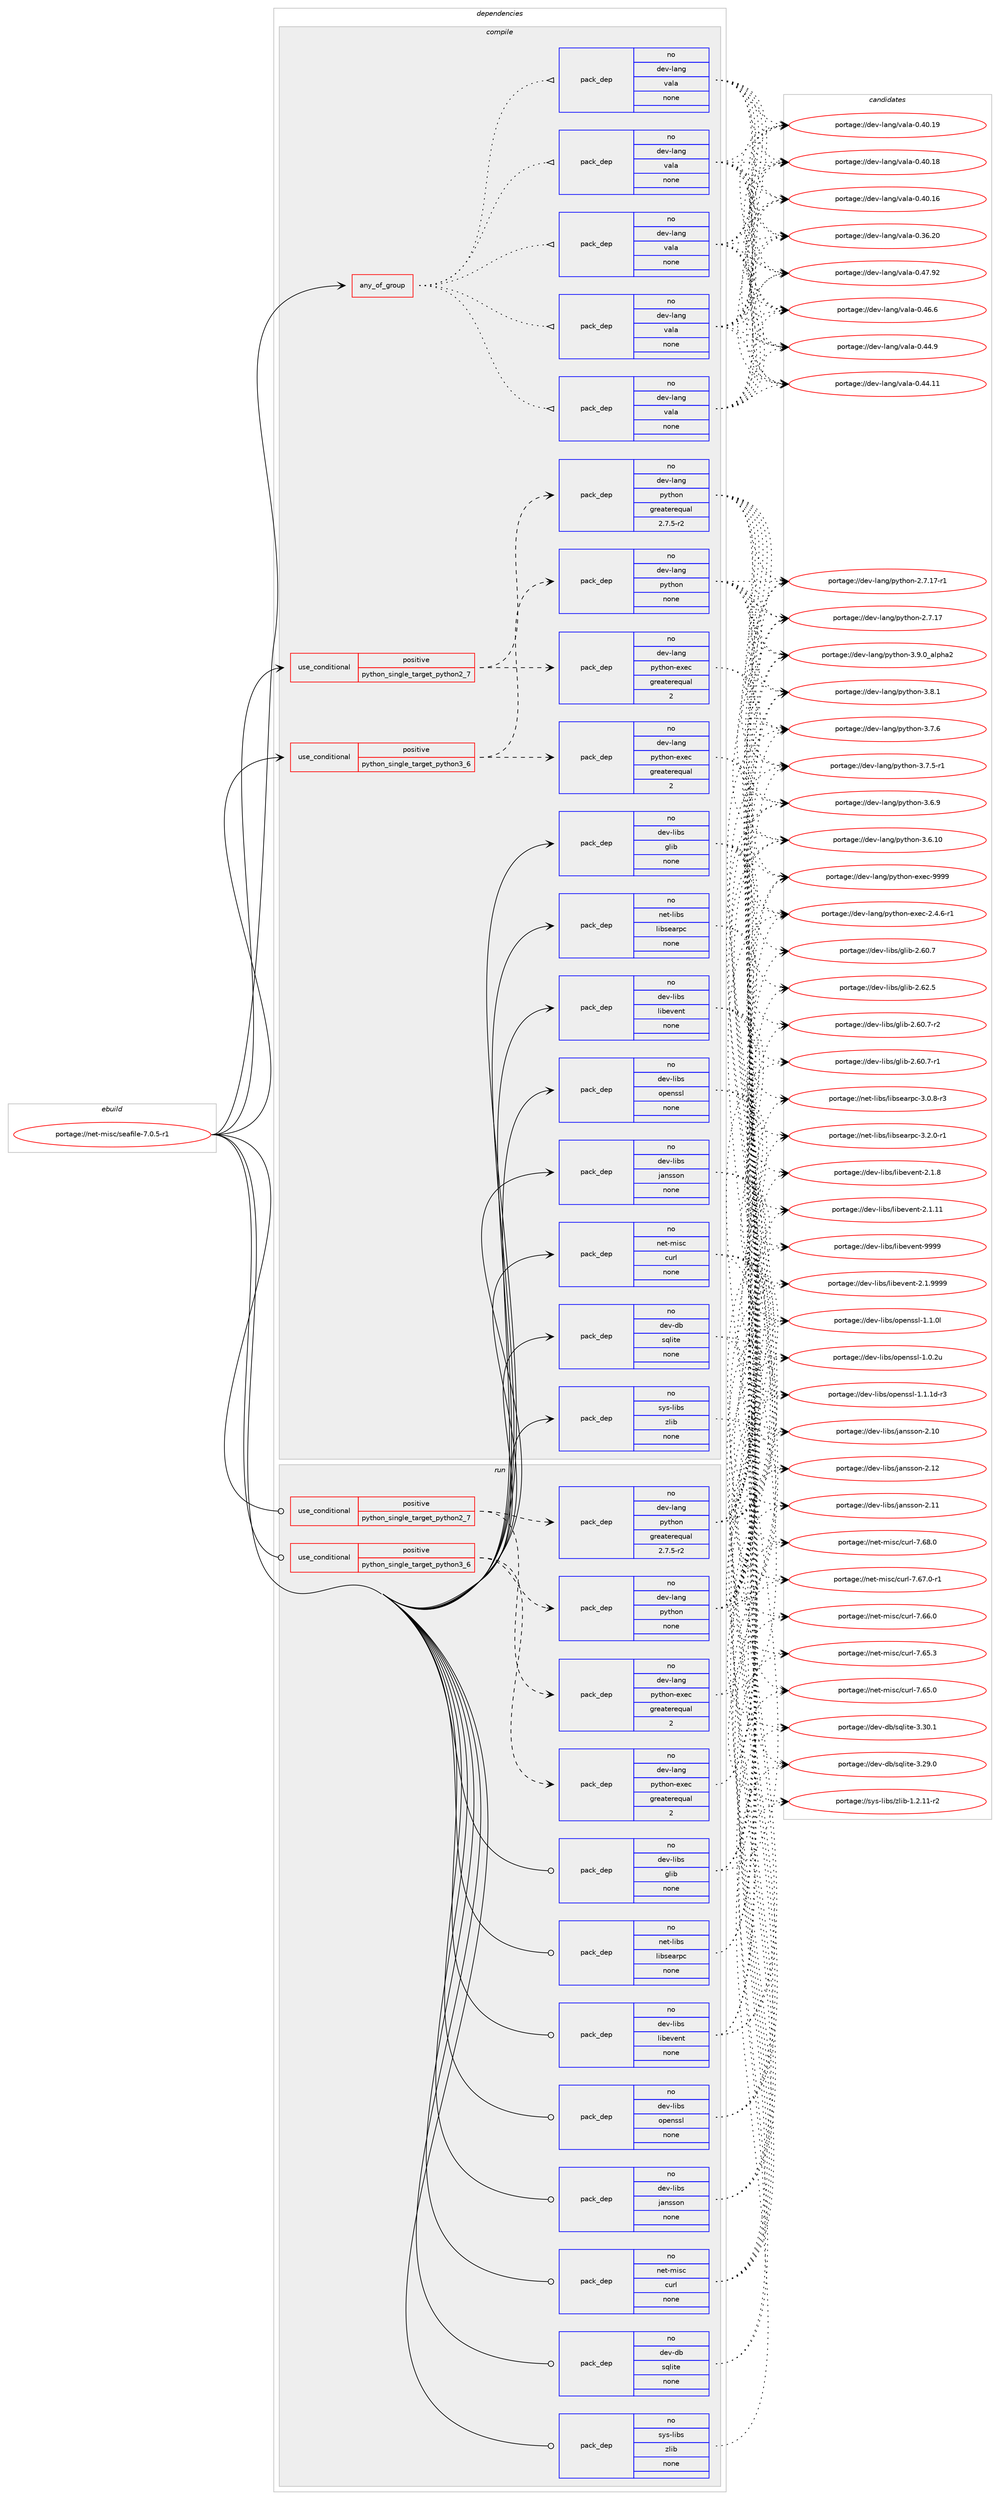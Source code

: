digraph prolog {

# *************
# Graph options
# *************

newrank=true;
concentrate=true;
compound=true;
graph [rankdir=LR,fontname=Helvetica,fontsize=10,ranksep=1.5];#, ranksep=2.5, nodesep=0.2];
edge  [arrowhead=vee];
node  [fontname=Helvetica,fontsize=10];

# **********
# The ebuild
# **********

subgraph cluster_leftcol {
color=gray;
rank=same;
label=<<i>ebuild</i>>;
id [label="portage://net-misc/seafile-7.0.5-r1", color=red, width=4, href="../net-misc/seafile-7.0.5-r1.svg"];
}

# ****************
# The dependencies
# ****************

subgraph cluster_midcol {
color=gray;
label=<<i>dependencies</i>>;
subgraph cluster_compile {
fillcolor="#eeeeee";
style=filled;
label=<<i>compile</i>>;
subgraph any1436 {
dependency77645 [label=<<TABLE BORDER="0" CELLBORDER="1" CELLSPACING="0" CELLPADDING="4"><TR><TD CELLPADDING="10">any_of_group</TD></TR></TABLE>>, shape=none, color=red];subgraph pack60091 {
dependency77646 [label=<<TABLE BORDER="0" CELLBORDER="1" CELLSPACING="0" CELLPADDING="4" WIDTH="220"><TR><TD ROWSPAN="6" CELLPADDING="30">pack_dep</TD></TR><TR><TD WIDTH="110">no</TD></TR><TR><TD>dev-lang</TD></TR><TR><TD>vala</TD></TR><TR><TD>none</TD></TR><TR><TD></TD></TR></TABLE>>, shape=none, color=blue];
}
dependency77645:e -> dependency77646:w [weight=20,style="dotted",arrowhead="oinv"];
subgraph pack60092 {
dependency77647 [label=<<TABLE BORDER="0" CELLBORDER="1" CELLSPACING="0" CELLPADDING="4" WIDTH="220"><TR><TD ROWSPAN="6" CELLPADDING="30">pack_dep</TD></TR><TR><TD WIDTH="110">no</TD></TR><TR><TD>dev-lang</TD></TR><TR><TD>vala</TD></TR><TR><TD>none</TD></TR><TR><TD></TD></TR></TABLE>>, shape=none, color=blue];
}
dependency77645:e -> dependency77647:w [weight=20,style="dotted",arrowhead="oinv"];
subgraph pack60093 {
dependency77648 [label=<<TABLE BORDER="0" CELLBORDER="1" CELLSPACING="0" CELLPADDING="4" WIDTH="220"><TR><TD ROWSPAN="6" CELLPADDING="30">pack_dep</TD></TR><TR><TD WIDTH="110">no</TD></TR><TR><TD>dev-lang</TD></TR><TR><TD>vala</TD></TR><TR><TD>none</TD></TR><TR><TD></TD></TR></TABLE>>, shape=none, color=blue];
}
dependency77645:e -> dependency77648:w [weight=20,style="dotted",arrowhead="oinv"];
subgraph pack60094 {
dependency77649 [label=<<TABLE BORDER="0" CELLBORDER="1" CELLSPACING="0" CELLPADDING="4" WIDTH="220"><TR><TD ROWSPAN="6" CELLPADDING="30">pack_dep</TD></TR><TR><TD WIDTH="110">no</TD></TR><TR><TD>dev-lang</TD></TR><TR><TD>vala</TD></TR><TR><TD>none</TD></TR><TR><TD></TD></TR></TABLE>>, shape=none, color=blue];
}
dependency77645:e -> dependency77649:w [weight=20,style="dotted",arrowhead="oinv"];
subgraph pack60095 {
dependency77650 [label=<<TABLE BORDER="0" CELLBORDER="1" CELLSPACING="0" CELLPADDING="4" WIDTH="220"><TR><TD ROWSPAN="6" CELLPADDING="30">pack_dep</TD></TR><TR><TD WIDTH="110">no</TD></TR><TR><TD>dev-lang</TD></TR><TR><TD>vala</TD></TR><TR><TD>none</TD></TR><TR><TD></TD></TR></TABLE>>, shape=none, color=blue];
}
dependency77645:e -> dependency77650:w [weight=20,style="dotted",arrowhead="oinv"];
}
id:e -> dependency77645:w [weight=20,style="solid",arrowhead="vee"];
subgraph cond16057 {
dependency77651 [label=<<TABLE BORDER="0" CELLBORDER="1" CELLSPACING="0" CELLPADDING="4"><TR><TD ROWSPAN="3" CELLPADDING="10">use_conditional</TD></TR><TR><TD>positive</TD></TR><TR><TD>python_single_target_python2_7</TD></TR></TABLE>>, shape=none, color=red];
subgraph pack60096 {
dependency77652 [label=<<TABLE BORDER="0" CELLBORDER="1" CELLSPACING="0" CELLPADDING="4" WIDTH="220"><TR><TD ROWSPAN="6" CELLPADDING="30">pack_dep</TD></TR><TR><TD WIDTH="110">no</TD></TR><TR><TD>dev-lang</TD></TR><TR><TD>python</TD></TR><TR><TD>greaterequal</TD></TR><TR><TD>2.7.5-r2</TD></TR></TABLE>>, shape=none, color=blue];
}
dependency77651:e -> dependency77652:w [weight=20,style="dashed",arrowhead="vee"];
subgraph pack60097 {
dependency77653 [label=<<TABLE BORDER="0" CELLBORDER="1" CELLSPACING="0" CELLPADDING="4" WIDTH="220"><TR><TD ROWSPAN="6" CELLPADDING="30">pack_dep</TD></TR><TR><TD WIDTH="110">no</TD></TR><TR><TD>dev-lang</TD></TR><TR><TD>python-exec</TD></TR><TR><TD>greaterequal</TD></TR><TR><TD>2</TD></TR></TABLE>>, shape=none, color=blue];
}
dependency77651:e -> dependency77653:w [weight=20,style="dashed",arrowhead="vee"];
}
id:e -> dependency77651:w [weight=20,style="solid",arrowhead="vee"];
subgraph cond16058 {
dependency77654 [label=<<TABLE BORDER="0" CELLBORDER="1" CELLSPACING="0" CELLPADDING="4"><TR><TD ROWSPAN="3" CELLPADDING="10">use_conditional</TD></TR><TR><TD>positive</TD></TR><TR><TD>python_single_target_python3_6</TD></TR></TABLE>>, shape=none, color=red];
subgraph pack60098 {
dependency77655 [label=<<TABLE BORDER="0" CELLBORDER="1" CELLSPACING="0" CELLPADDING="4" WIDTH="220"><TR><TD ROWSPAN="6" CELLPADDING="30">pack_dep</TD></TR><TR><TD WIDTH="110">no</TD></TR><TR><TD>dev-lang</TD></TR><TR><TD>python</TD></TR><TR><TD>none</TD></TR><TR><TD></TD></TR></TABLE>>, shape=none, color=blue];
}
dependency77654:e -> dependency77655:w [weight=20,style="dashed",arrowhead="vee"];
subgraph pack60099 {
dependency77656 [label=<<TABLE BORDER="0" CELLBORDER="1" CELLSPACING="0" CELLPADDING="4" WIDTH="220"><TR><TD ROWSPAN="6" CELLPADDING="30">pack_dep</TD></TR><TR><TD WIDTH="110">no</TD></TR><TR><TD>dev-lang</TD></TR><TR><TD>python-exec</TD></TR><TR><TD>greaterequal</TD></TR><TR><TD>2</TD></TR></TABLE>>, shape=none, color=blue];
}
dependency77654:e -> dependency77656:w [weight=20,style="dashed",arrowhead="vee"];
}
id:e -> dependency77654:w [weight=20,style="solid",arrowhead="vee"];
subgraph pack60100 {
dependency77657 [label=<<TABLE BORDER="0" CELLBORDER="1" CELLSPACING="0" CELLPADDING="4" WIDTH="220"><TR><TD ROWSPAN="6" CELLPADDING="30">pack_dep</TD></TR><TR><TD WIDTH="110">no</TD></TR><TR><TD>dev-db</TD></TR><TR><TD>sqlite</TD></TR><TR><TD>none</TD></TR><TR><TD></TD></TR></TABLE>>, shape=none, color=blue];
}
id:e -> dependency77657:w [weight=20,style="solid",arrowhead="vee"];
subgraph pack60101 {
dependency77658 [label=<<TABLE BORDER="0" CELLBORDER="1" CELLSPACING="0" CELLPADDING="4" WIDTH="220"><TR><TD ROWSPAN="6" CELLPADDING="30">pack_dep</TD></TR><TR><TD WIDTH="110">no</TD></TR><TR><TD>dev-libs</TD></TR><TR><TD>glib</TD></TR><TR><TD>none</TD></TR><TR><TD></TD></TR></TABLE>>, shape=none, color=blue];
}
id:e -> dependency77658:w [weight=20,style="solid",arrowhead="vee"];
subgraph pack60102 {
dependency77659 [label=<<TABLE BORDER="0" CELLBORDER="1" CELLSPACING="0" CELLPADDING="4" WIDTH="220"><TR><TD ROWSPAN="6" CELLPADDING="30">pack_dep</TD></TR><TR><TD WIDTH="110">no</TD></TR><TR><TD>dev-libs</TD></TR><TR><TD>jansson</TD></TR><TR><TD>none</TD></TR><TR><TD></TD></TR></TABLE>>, shape=none, color=blue];
}
id:e -> dependency77659:w [weight=20,style="solid",arrowhead="vee"];
subgraph pack60103 {
dependency77660 [label=<<TABLE BORDER="0" CELLBORDER="1" CELLSPACING="0" CELLPADDING="4" WIDTH="220"><TR><TD ROWSPAN="6" CELLPADDING="30">pack_dep</TD></TR><TR><TD WIDTH="110">no</TD></TR><TR><TD>dev-libs</TD></TR><TR><TD>libevent</TD></TR><TR><TD>none</TD></TR><TR><TD></TD></TR></TABLE>>, shape=none, color=blue];
}
id:e -> dependency77660:w [weight=20,style="solid",arrowhead="vee"];
subgraph pack60104 {
dependency77661 [label=<<TABLE BORDER="0" CELLBORDER="1" CELLSPACING="0" CELLPADDING="4" WIDTH="220"><TR><TD ROWSPAN="6" CELLPADDING="30">pack_dep</TD></TR><TR><TD WIDTH="110">no</TD></TR><TR><TD>dev-libs</TD></TR><TR><TD>openssl</TD></TR><TR><TD>none</TD></TR><TR><TD></TD></TR></TABLE>>, shape=none, color=blue];
}
id:e -> dependency77661:w [weight=20,style="solid",arrowhead="vee"];
subgraph pack60105 {
dependency77662 [label=<<TABLE BORDER="0" CELLBORDER="1" CELLSPACING="0" CELLPADDING="4" WIDTH="220"><TR><TD ROWSPAN="6" CELLPADDING="30">pack_dep</TD></TR><TR><TD WIDTH="110">no</TD></TR><TR><TD>net-libs</TD></TR><TR><TD>libsearpc</TD></TR><TR><TD>none</TD></TR><TR><TD></TD></TR></TABLE>>, shape=none, color=blue];
}
id:e -> dependency77662:w [weight=20,style="solid",arrowhead="vee"];
subgraph pack60106 {
dependency77663 [label=<<TABLE BORDER="0" CELLBORDER="1" CELLSPACING="0" CELLPADDING="4" WIDTH="220"><TR><TD ROWSPAN="6" CELLPADDING="30">pack_dep</TD></TR><TR><TD WIDTH="110">no</TD></TR><TR><TD>net-misc</TD></TR><TR><TD>curl</TD></TR><TR><TD>none</TD></TR><TR><TD></TD></TR></TABLE>>, shape=none, color=blue];
}
id:e -> dependency77663:w [weight=20,style="solid",arrowhead="vee"];
subgraph pack60107 {
dependency77664 [label=<<TABLE BORDER="0" CELLBORDER="1" CELLSPACING="0" CELLPADDING="4" WIDTH="220"><TR><TD ROWSPAN="6" CELLPADDING="30">pack_dep</TD></TR><TR><TD WIDTH="110">no</TD></TR><TR><TD>sys-libs</TD></TR><TR><TD>zlib</TD></TR><TR><TD>none</TD></TR><TR><TD></TD></TR></TABLE>>, shape=none, color=blue];
}
id:e -> dependency77664:w [weight=20,style="solid",arrowhead="vee"];
}
subgraph cluster_compileandrun {
fillcolor="#eeeeee";
style=filled;
label=<<i>compile and run</i>>;
}
subgraph cluster_run {
fillcolor="#eeeeee";
style=filled;
label=<<i>run</i>>;
subgraph cond16059 {
dependency77665 [label=<<TABLE BORDER="0" CELLBORDER="1" CELLSPACING="0" CELLPADDING="4"><TR><TD ROWSPAN="3" CELLPADDING="10">use_conditional</TD></TR><TR><TD>positive</TD></TR><TR><TD>python_single_target_python2_7</TD></TR></TABLE>>, shape=none, color=red];
subgraph pack60108 {
dependency77666 [label=<<TABLE BORDER="0" CELLBORDER="1" CELLSPACING="0" CELLPADDING="4" WIDTH="220"><TR><TD ROWSPAN="6" CELLPADDING="30">pack_dep</TD></TR><TR><TD WIDTH="110">no</TD></TR><TR><TD>dev-lang</TD></TR><TR><TD>python</TD></TR><TR><TD>greaterequal</TD></TR><TR><TD>2.7.5-r2</TD></TR></TABLE>>, shape=none, color=blue];
}
dependency77665:e -> dependency77666:w [weight=20,style="dashed",arrowhead="vee"];
subgraph pack60109 {
dependency77667 [label=<<TABLE BORDER="0" CELLBORDER="1" CELLSPACING="0" CELLPADDING="4" WIDTH="220"><TR><TD ROWSPAN="6" CELLPADDING="30">pack_dep</TD></TR><TR><TD WIDTH="110">no</TD></TR><TR><TD>dev-lang</TD></TR><TR><TD>python-exec</TD></TR><TR><TD>greaterequal</TD></TR><TR><TD>2</TD></TR></TABLE>>, shape=none, color=blue];
}
dependency77665:e -> dependency77667:w [weight=20,style="dashed",arrowhead="vee"];
}
id:e -> dependency77665:w [weight=20,style="solid",arrowhead="odot"];
subgraph cond16060 {
dependency77668 [label=<<TABLE BORDER="0" CELLBORDER="1" CELLSPACING="0" CELLPADDING="4"><TR><TD ROWSPAN="3" CELLPADDING="10">use_conditional</TD></TR><TR><TD>positive</TD></TR><TR><TD>python_single_target_python3_6</TD></TR></TABLE>>, shape=none, color=red];
subgraph pack60110 {
dependency77669 [label=<<TABLE BORDER="0" CELLBORDER="1" CELLSPACING="0" CELLPADDING="4" WIDTH="220"><TR><TD ROWSPAN="6" CELLPADDING="30">pack_dep</TD></TR><TR><TD WIDTH="110">no</TD></TR><TR><TD>dev-lang</TD></TR><TR><TD>python</TD></TR><TR><TD>none</TD></TR><TR><TD></TD></TR></TABLE>>, shape=none, color=blue];
}
dependency77668:e -> dependency77669:w [weight=20,style="dashed",arrowhead="vee"];
subgraph pack60111 {
dependency77670 [label=<<TABLE BORDER="0" CELLBORDER="1" CELLSPACING="0" CELLPADDING="4" WIDTH="220"><TR><TD ROWSPAN="6" CELLPADDING="30">pack_dep</TD></TR><TR><TD WIDTH="110">no</TD></TR><TR><TD>dev-lang</TD></TR><TR><TD>python-exec</TD></TR><TR><TD>greaterequal</TD></TR><TR><TD>2</TD></TR></TABLE>>, shape=none, color=blue];
}
dependency77668:e -> dependency77670:w [weight=20,style="dashed",arrowhead="vee"];
}
id:e -> dependency77668:w [weight=20,style="solid",arrowhead="odot"];
subgraph pack60112 {
dependency77671 [label=<<TABLE BORDER="0" CELLBORDER="1" CELLSPACING="0" CELLPADDING="4" WIDTH="220"><TR><TD ROWSPAN="6" CELLPADDING="30">pack_dep</TD></TR><TR><TD WIDTH="110">no</TD></TR><TR><TD>dev-db</TD></TR><TR><TD>sqlite</TD></TR><TR><TD>none</TD></TR><TR><TD></TD></TR></TABLE>>, shape=none, color=blue];
}
id:e -> dependency77671:w [weight=20,style="solid",arrowhead="odot"];
subgraph pack60113 {
dependency77672 [label=<<TABLE BORDER="0" CELLBORDER="1" CELLSPACING="0" CELLPADDING="4" WIDTH="220"><TR><TD ROWSPAN="6" CELLPADDING="30">pack_dep</TD></TR><TR><TD WIDTH="110">no</TD></TR><TR><TD>dev-libs</TD></TR><TR><TD>glib</TD></TR><TR><TD>none</TD></TR><TR><TD></TD></TR></TABLE>>, shape=none, color=blue];
}
id:e -> dependency77672:w [weight=20,style="solid",arrowhead="odot"];
subgraph pack60114 {
dependency77673 [label=<<TABLE BORDER="0" CELLBORDER="1" CELLSPACING="0" CELLPADDING="4" WIDTH="220"><TR><TD ROWSPAN="6" CELLPADDING="30">pack_dep</TD></TR><TR><TD WIDTH="110">no</TD></TR><TR><TD>dev-libs</TD></TR><TR><TD>jansson</TD></TR><TR><TD>none</TD></TR><TR><TD></TD></TR></TABLE>>, shape=none, color=blue];
}
id:e -> dependency77673:w [weight=20,style="solid",arrowhead="odot"];
subgraph pack60115 {
dependency77674 [label=<<TABLE BORDER="0" CELLBORDER="1" CELLSPACING="0" CELLPADDING="4" WIDTH="220"><TR><TD ROWSPAN="6" CELLPADDING="30">pack_dep</TD></TR><TR><TD WIDTH="110">no</TD></TR><TR><TD>dev-libs</TD></TR><TR><TD>libevent</TD></TR><TR><TD>none</TD></TR><TR><TD></TD></TR></TABLE>>, shape=none, color=blue];
}
id:e -> dependency77674:w [weight=20,style="solid",arrowhead="odot"];
subgraph pack60116 {
dependency77675 [label=<<TABLE BORDER="0" CELLBORDER="1" CELLSPACING="0" CELLPADDING="4" WIDTH="220"><TR><TD ROWSPAN="6" CELLPADDING="30">pack_dep</TD></TR><TR><TD WIDTH="110">no</TD></TR><TR><TD>dev-libs</TD></TR><TR><TD>openssl</TD></TR><TR><TD>none</TD></TR><TR><TD></TD></TR></TABLE>>, shape=none, color=blue];
}
id:e -> dependency77675:w [weight=20,style="solid",arrowhead="odot"];
subgraph pack60117 {
dependency77676 [label=<<TABLE BORDER="0" CELLBORDER="1" CELLSPACING="0" CELLPADDING="4" WIDTH="220"><TR><TD ROWSPAN="6" CELLPADDING="30">pack_dep</TD></TR><TR><TD WIDTH="110">no</TD></TR><TR><TD>net-libs</TD></TR><TR><TD>libsearpc</TD></TR><TR><TD>none</TD></TR><TR><TD></TD></TR></TABLE>>, shape=none, color=blue];
}
id:e -> dependency77676:w [weight=20,style="solid",arrowhead="odot"];
subgraph pack60118 {
dependency77677 [label=<<TABLE BORDER="0" CELLBORDER="1" CELLSPACING="0" CELLPADDING="4" WIDTH="220"><TR><TD ROWSPAN="6" CELLPADDING="30">pack_dep</TD></TR><TR><TD WIDTH="110">no</TD></TR><TR><TD>net-misc</TD></TR><TR><TD>curl</TD></TR><TR><TD>none</TD></TR><TR><TD></TD></TR></TABLE>>, shape=none, color=blue];
}
id:e -> dependency77677:w [weight=20,style="solid",arrowhead="odot"];
subgraph pack60119 {
dependency77678 [label=<<TABLE BORDER="0" CELLBORDER="1" CELLSPACING="0" CELLPADDING="4" WIDTH="220"><TR><TD ROWSPAN="6" CELLPADDING="30">pack_dep</TD></TR><TR><TD WIDTH="110">no</TD></TR><TR><TD>sys-libs</TD></TR><TR><TD>zlib</TD></TR><TR><TD>none</TD></TR><TR><TD></TD></TR></TABLE>>, shape=none, color=blue];
}
id:e -> dependency77678:w [weight=20,style="solid",arrowhead="odot"];
}
}

# **************
# The candidates
# **************

subgraph cluster_choices {
rank=same;
color=gray;
label=<<i>candidates</i>>;

subgraph choice60091 {
color=black;
nodesep=1;
choice10010111845108971101034711897108974548465255465750 [label="portage://dev-lang/vala-0.47.92", color=red, width=4,href="../dev-lang/vala-0.47.92.svg"];
choice100101118451089711010347118971089745484652544654 [label="portage://dev-lang/vala-0.46.6", color=red, width=4,href="../dev-lang/vala-0.46.6.svg"];
choice100101118451089711010347118971089745484652524657 [label="portage://dev-lang/vala-0.44.9", color=red, width=4,href="../dev-lang/vala-0.44.9.svg"];
choice10010111845108971101034711897108974548465252464949 [label="portage://dev-lang/vala-0.44.11", color=red, width=4,href="../dev-lang/vala-0.44.11.svg"];
choice10010111845108971101034711897108974548465248464957 [label="portage://dev-lang/vala-0.40.19", color=red, width=4,href="../dev-lang/vala-0.40.19.svg"];
choice10010111845108971101034711897108974548465248464956 [label="portage://dev-lang/vala-0.40.18", color=red, width=4,href="../dev-lang/vala-0.40.18.svg"];
choice10010111845108971101034711897108974548465248464954 [label="portage://dev-lang/vala-0.40.16", color=red, width=4,href="../dev-lang/vala-0.40.16.svg"];
choice10010111845108971101034711897108974548465154465048 [label="portage://dev-lang/vala-0.36.20", color=red, width=4,href="../dev-lang/vala-0.36.20.svg"];
dependency77646:e -> choice10010111845108971101034711897108974548465255465750:w [style=dotted,weight="100"];
dependency77646:e -> choice100101118451089711010347118971089745484652544654:w [style=dotted,weight="100"];
dependency77646:e -> choice100101118451089711010347118971089745484652524657:w [style=dotted,weight="100"];
dependency77646:e -> choice10010111845108971101034711897108974548465252464949:w [style=dotted,weight="100"];
dependency77646:e -> choice10010111845108971101034711897108974548465248464957:w [style=dotted,weight="100"];
dependency77646:e -> choice10010111845108971101034711897108974548465248464956:w [style=dotted,weight="100"];
dependency77646:e -> choice10010111845108971101034711897108974548465248464954:w [style=dotted,weight="100"];
dependency77646:e -> choice10010111845108971101034711897108974548465154465048:w [style=dotted,weight="100"];
}
subgraph choice60092 {
color=black;
nodesep=1;
choice10010111845108971101034711897108974548465255465750 [label="portage://dev-lang/vala-0.47.92", color=red, width=4,href="../dev-lang/vala-0.47.92.svg"];
choice100101118451089711010347118971089745484652544654 [label="portage://dev-lang/vala-0.46.6", color=red, width=4,href="../dev-lang/vala-0.46.6.svg"];
choice100101118451089711010347118971089745484652524657 [label="portage://dev-lang/vala-0.44.9", color=red, width=4,href="../dev-lang/vala-0.44.9.svg"];
choice10010111845108971101034711897108974548465252464949 [label="portage://dev-lang/vala-0.44.11", color=red, width=4,href="../dev-lang/vala-0.44.11.svg"];
choice10010111845108971101034711897108974548465248464957 [label="portage://dev-lang/vala-0.40.19", color=red, width=4,href="../dev-lang/vala-0.40.19.svg"];
choice10010111845108971101034711897108974548465248464956 [label="portage://dev-lang/vala-0.40.18", color=red, width=4,href="../dev-lang/vala-0.40.18.svg"];
choice10010111845108971101034711897108974548465248464954 [label="portage://dev-lang/vala-0.40.16", color=red, width=4,href="../dev-lang/vala-0.40.16.svg"];
choice10010111845108971101034711897108974548465154465048 [label="portage://dev-lang/vala-0.36.20", color=red, width=4,href="../dev-lang/vala-0.36.20.svg"];
dependency77647:e -> choice10010111845108971101034711897108974548465255465750:w [style=dotted,weight="100"];
dependency77647:e -> choice100101118451089711010347118971089745484652544654:w [style=dotted,weight="100"];
dependency77647:e -> choice100101118451089711010347118971089745484652524657:w [style=dotted,weight="100"];
dependency77647:e -> choice10010111845108971101034711897108974548465252464949:w [style=dotted,weight="100"];
dependency77647:e -> choice10010111845108971101034711897108974548465248464957:w [style=dotted,weight="100"];
dependency77647:e -> choice10010111845108971101034711897108974548465248464956:w [style=dotted,weight="100"];
dependency77647:e -> choice10010111845108971101034711897108974548465248464954:w [style=dotted,weight="100"];
dependency77647:e -> choice10010111845108971101034711897108974548465154465048:w [style=dotted,weight="100"];
}
subgraph choice60093 {
color=black;
nodesep=1;
choice10010111845108971101034711897108974548465255465750 [label="portage://dev-lang/vala-0.47.92", color=red, width=4,href="../dev-lang/vala-0.47.92.svg"];
choice100101118451089711010347118971089745484652544654 [label="portage://dev-lang/vala-0.46.6", color=red, width=4,href="../dev-lang/vala-0.46.6.svg"];
choice100101118451089711010347118971089745484652524657 [label="portage://dev-lang/vala-0.44.9", color=red, width=4,href="../dev-lang/vala-0.44.9.svg"];
choice10010111845108971101034711897108974548465252464949 [label="portage://dev-lang/vala-0.44.11", color=red, width=4,href="../dev-lang/vala-0.44.11.svg"];
choice10010111845108971101034711897108974548465248464957 [label="portage://dev-lang/vala-0.40.19", color=red, width=4,href="../dev-lang/vala-0.40.19.svg"];
choice10010111845108971101034711897108974548465248464956 [label="portage://dev-lang/vala-0.40.18", color=red, width=4,href="../dev-lang/vala-0.40.18.svg"];
choice10010111845108971101034711897108974548465248464954 [label="portage://dev-lang/vala-0.40.16", color=red, width=4,href="../dev-lang/vala-0.40.16.svg"];
choice10010111845108971101034711897108974548465154465048 [label="portage://dev-lang/vala-0.36.20", color=red, width=4,href="../dev-lang/vala-0.36.20.svg"];
dependency77648:e -> choice10010111845108971101034711897108974548465255465750:w [style=dotted,weight="100"];
dependency77648:e -> choice100101118451089711010347118971089745484652544654:w [style=dotted,weight="100"];
dependency77648:e -> choice100101118451089711010347118971089745484652524657:w [style=dotted,weight="100"];
dependency77648:e -> choice10010111845108971101034711897108974548465252464949:w [style=dotted,weight="100"];
dependency77648:e -> choice10010111845108971101034711897108974548465248464957:w [style=dotted,weight="100"];
dependency77648:e -> choice10010111845108971101034711897108974548465248464956:w [style=dotted,weight="100"];
dependency77648:e -> choice10010111845108971101034711897108974548465248464954:w [style=dotted,weight="100"];
dependency77648:e -> choice10010111845108971101034711897108974548465154465048:w [style=dotted,weight="100"];
}
subgraph choice60094 {
color=black;
nodesep=1;
choice10010111845108971101034711897108974548465255465750 [label="portage://dev-lang/vala-0.47.92", color=red, width=4,href="../dev-lang/vala-0.47.92.svg"];
choice100101118451089711010347118971089745484652544654 [label="portage://dev-lang/vala-0.46.6", color=red, width=4,href="../dev-lang/vala-0.46.6.svg"];
choice100101118451089711010347118971089745484652524657 [label="portage://dev-lang/vala-0.44.9", color=red, width=4,href="../dev-lang/vala-0.44.9.svg"];
choice10010111845108971101034711897108974548465252464949 [label="portage://dev-lang/vala-0.44.11", color=red, width=4,href="../dev-lang/vala-0.44.11.svg"];
choice10010111845108971101034711897108974548465248464957 [label="portage://dev-lang/vala-0.40.19", color=red, width=4,href="../dev-lang/vala-0.40.19.svg"];
choice10010111845108971101034711897108974548465248464956 [label="portage://dev-lang/vala-0.40.18", color=red, width=4,href="../dev-lang/vala-0.40.18.svg"];
choice10010111845108971101034711897108974548465248464954 [label="portage://dev-lang/vala-0.40.16", color=red, width=4,href="../dev-lang/vala-0.40.16.svg"];
choice10010111845108971101034711897108974548465154465048 [label="portage://dev-lang/vala-0.36.20", color=red, width=4,href="../dev-lang/vala-0.36.20.svg"];
dependency77649:e -> choice10010111845108971101034711897108974548465255465750:w [style=dotted,weight="100"];
dependency77649:e -> choice100101118451089711010347118971089745484652544654:w [style=dotted,weight="100"];
dependency77649:e -> choice100101118451089711010347118971089745484652524657:w [style=dotted,weight="100"];
dependency77649:e -> choice10010111845108971101034711897108974548465252464949:w [style=dotted,weight="100"];
dependency77649:e -> choice10010111845108971101034711897108974548465248464957:w [style=dotted,weight="100"];
dependency77649:e -> choice10010111845108971101034711897108974548465248464956:w [style=dotted,weight="100"];
dependency77649:e -> choice10010111845108971101034711897108974548465248464954:w [style=dotted,weight="100"];
dependency77649:e -> choice10010111845108971101034711897108974548465154465048:w [style=dotted,weight="100"];
}
subgraph choice60095 {
color=black;
nodesep=1;
choice10010111845108971101034711897108974548465255465750 [label="portage://dev-lang/vala-0.47.92", color=red, width=4,href="../dev-lang/vala-0.47.92.svg"];
choice100101118451089711010347118971089745484652544654 [label="portage://dev-lang/vala-0.46.6", color=red, width=4,href="../dev-lang/vala-0.46.6.svg"];
choice100101118451089711010347118971089745484652524657 [label="portage://dev-lang/vala-0.44.9", color=red, width=4,href="../dev-lang/vala-0.44.9.svg"];
choice10010111845108971101034711897108974548465252464949 [label="portage://dev-lang/vala-0.44.11", color=red, width=4,href="../dev-lang/vala-0.44.11.svg"];
choice10010111845108971101034711897108974548465248464957 [label="portage://dev-lang/vala-0.40.19", color=red, width=4,href="../dev-lang/vala-0.40.19.svg"];
choice10010111845108971101034711897108974548465248464956 [label="portage://dev-lang/vala-0.40.18", color=red, width=4,href="../dev-lang/vala-0.40.18.svg"];
choice10010111845108971101034711897108974548465248464954 [label="portage://dev-lang/vala-0.40.16", color=red, width=4,href="../dev-lang/vala-0.40.16.svg"];
choice10010111845108971101034711897108974548465154465048 [label="portage://dev-lang/vala-0.36.20", color=red, width=4,href="../dev-lang/vala-0.36.20.svg"];
dependency77650:e -> choice10010111845108971101034711897108974548465255465750:w [style=dotted,weight="100"];
dependency77650:e -> choice100101118451089711010347118971089745484652544654:w [style=dotted,weight="100"];
dependency77650:e -> choice100101118451089711010347118971089745484652524657:w [style=dotted,weight="100"];
dependency77650:e -> choice10010111845108971101034711897108974548465252464949:w [style=dotted,weight="100"];
dependency77650:e -> choice10010111845108971101034711897108974548465248464957:w [style=dotted,weight="100"];
dependency77650:e -> choice10010111845108971101034711897108974548465248464956:w [style=dotted,weight="100"];
dependency77650:e -> choice10010111845108971101034711897108974548465248464954:w [style=dotted,weight="100"];
dependency77650:e -> choice10010111845108971101034711897108974548465154465048:w [style=dotted,weight="100"];
}
subgraph choice60096 {
color=black;
nodesep=1;
choice10010111845108971101034711212111610411111045514657464895971081121049750 [label="portage://dev-lang/python-3.9.0_alpha2", color=red, width=4,href="../dev-lang/python-3.9.0_alpha2.svg"];
choice100101118451089711010347112121116104111110455146564649 [label="portage://dev-lang/python-3.8.1", color=red, width=4,href="../dev-lang/python-3.8.1.svg"];
choice100101118451089711010347112121116104111110455146554654 [label="portage://dev-lang/python-3.7.6", color=red, width=4,href="../dev-lang/python-3.7.6.svg"];
choice1001011184510897110103471121211161041111104551465546534511449 [label="portage://dev-lang/python-3.7.5-r1", color=red, width=4,href="../dev-lang/python-3.7.5-r1.svg"];
choice100101118451089711010347112121116104111110455146544657 [label="portage://dev-lang/python-3.6.9", color=red, width=4,href="../dev-lang/python-3.6.9.svg"];
choice10010111845108971101034711212111610411111045514654464948 [label="portage://dev-lang/python-3.6.10", color=red, width=4,href="../dev-lang/python-3.6.10.svg"];
choice100101118451089711010347112121116104111110455046554649554511449 [label="portage://dev-lang/python-2.7.17-r1", color=red, width=4,href="../dev-lang/python-2.7.17-r1.svg"];
choice10010111845108971101034711212111610411111045504655464955 [label="portage://dev-lang/python-2.7.17", color=red, width=4,href="../dev-lang/python-2.7.17.svg"];
dependency77652:e -> choice10010111845108971101034711212111610411111045514657464895971081121049750:w [style=dotted,weight="100"];
dependency77652:e -> choice100101118451089711010347112121116104111110455146564649:w [style=dotted,weight="100"];
dependency77652:e -> choice100101118451089711010347112121116104111110455146554654:w [style=dotted,weight="100"];
dependency77652:e -> choice1001011184510897110103471121211161041111104551465546534511449:w [style=dotted,weight="100"];
dependency77652:e -> choice100101118451089711010347112121116104111110455146544657:w [style=dotted,weight="100"];
dependency77652:e -> choice10010111845108971101034711212111610411111045514654464948:w [style=dotted,weight="100"];
dependency77652:e -> choice100101118451089711010347112121116104111110455046554649554511449:w [style=dotted,weight="100"];
dependency77652:e -> choice10010111845108971101034711212111610411111045504655464955:w [style=dotted,weight="100"];
}
subgraph choice60097 {
color=black;
nodesep=1;
choice10010111845108971101034711212111610411111045101120101994557575757 [label="portage://dev-lang/python-exec-9999", color=red, width=4,href="../dev-lang/python-exec-9999.svg"];
choice10010111845108971101034711212111610411111045101120101994550465246544511449 [label="portage://dev-lang/python-exec-2.4.6-r1", color=red, width=4,href="../dev-lang/python-exec-2.4.6-r1.svg"];
dependency77653:e -> choice10010111845108971101034711212111610411111045101120101994557575757:w [style=dotted,weight="100"];
dependency77653:e -> choice10010111845108971101034711212111610411111045101120101994550465246544511449:w [style=dotted,weight="100"];
}
subgraph choice60098 {
color=black;
nodesep=1;
choice10010111845108971101034711212111610411111045514657464895971081121049750 [label="portage://dev-lang/python-3.9.0_alpha2", color=red, width=4,href="../dev-lang/python-3.9.0_alpha2.svg"];
choice100101118451089711010347112121116104111110455146564649 [label="portage://dev-lang/python-3.8.1", color=red, width=4,href="../dev-lang/python-3.8.1.svg"];
choice100101118451089711010347112121116104111110455146554654 [label="portage://dev-lang/python-3.7.6", color=red, width=4,href="../dev-lang/python-3.7.6.svg"];
choice1001011184510897110103471121211161041111104551465546534511449 [label="portage://dev-lang/python-3.7.5-r1", color=red, width=4,href="../dev-lang/python-3.7.5-r1.svg"];
choice100101118451089711010347112121116104111110455146544657 [label="portage://dev-lang/python-3.6.9", color=red, width=4,href="../dev-lang/python-3.6.9.svg"];
choice10010111845108971101034711212111610411111045514654464948 [label="portage://dev-lang/python-3.6.10", color=red, width=4,href="../dev-lang/python-3.6.10.svg"];
choice100101118451089711010347112121116104111110455046554649554511449 [label="portage://dev-lang/python-2.7.17-r1", color=red, width=4,href="../dev-lang/python-2.7.17-r1.svg"];
choice10010111845108971101034711212111610411111045504655464955 [label="portage://dev-lang/python-2.7.17", color=red, width=4,href="../dev-lang/python-2.7.17.svg"];
dependency77655:e -> choice10010111845108971101034711212111610411111045514657464895971081121049750:w [style=dotted,weight="100"];
dependency77655:e -> choice100101118451089711010347112121116104111110455146564649:w [style=dotted,weight="100"];
dependency77655:e -> choice100101118451089711010347112121116104111110455146554654:w [style=dotted,weight="100"];
dependency77655:e -> choice1001011184510897110103471121211161041111104551465546534511449:w [style=dotted,weight="100"];
dependency77655:e -> choice100101118451089711010347112121116104111110455146544657:w [style=dotted,weight="100"];
dependency77655:e -> choice10010111845108971101034711212111610411111045514654464948:w [style=dotted,weight="100"];
dependency77655:e -> choice100101118451089711010347112121116104111110455046554649554511449:w [style=dotted,weight="100"];
dependency77655:e -> choice10010111845108971101034711212111610411111045504655464955:w [style=dotted,weight="100"];
}
subgraph choice60099 {
color=black;
nodesep=1;
choice10010111845108971101034711212111610411111045101120101994557575757 [label="portage://dev-lang/python-exec-9999", color=red, width=4,href="../dev-lang/python-exec-9999.svg"];
choice10010111845108971101034711212111610411111045101120101994550465246544511449 [label="portage://dev-lang/python-exec-2.4.6-r1", color=red, width=4,href="../dev-lang/python-exec-2.4.6-r1.svg"];
dependency77656:e -> choice10010111845108971101034711212111610411111045101120101994557575757:w [style=dotted,weight="100"];
dependency77656:e -> choice10010111845108971101034711212111610411111045101120101994550465246544511449:w [style=dotted,weight="100"];
}
subgraph choice60100 {
color=black;
nodesep=1;
choice10010111845100984711511310810511610145514651484649 [label="portage://dev-db/sqlite-3.30.1", color=red, width=4,href="../dev-db/sqlite-3.30.1.svg"];
choice10010111845100984711511310810511610145514650574648 [label="portage://dev-db/sqlite-3.29.0", color=red, width=4,href="../dev-db/sqlite-3.29.0.svg"];
dependency77657:e -> choice10010111845100984711511310810511610145514651484649:w [style=dotted,weight="100"];
dependency77657:e -> choice10010111845100984711511310810511610145514650574648:w [style=dotted,weight="100"];
}
subgraph choice60101 {
color=black;
nodesep=1;
choice1001011184510810598115471031081059845504654504653 [label="portage://dev-libs/glib-2.62.5", color=red, width=4,href="../dev-libs/glib-2.62.5.svg"];
choice10010111845108105981154710310810598455046544846554511450 [label="portage://dev-libs/glib-2.60.7-r2", color=red, width=4,href="../dev-libs/glib-2.60.7-r2.svg"];
choice10010111845108105981154710310810598455046544846554511449 [label="portage://dev-libs/glib-2.60.7-r1", color=red, width=4,href="../dev-libs/glib-2.60.7-r1.svg"];
choice1001011184510810598115471031081059845504654484655 [label="portage://dev-libs/glib-2.60.7", color=red, width=4,href="../dev-libs/glib-2.60.7.svg"];
dependency77658:e -> choice1001011184510810598115471031081059845504654504653:w [style=dotted,weight="100"];
dependency77658:e -> choice10010111845108105981154710310810598455046544846554511450:w [style=dotted,weight="100"];
dependency77658:e -> choice10010111845108105981154710310810598455046544846554511449:w [style=dotted,weight="100"];
dependency77658:e -> choice1001011184510810598115471031081059845504654484655:w [style=dotted,weight="100"];
}
subgraph choice60102 {
color=black;
nodesep=1;
choice100101118451081059811547106971101151151111104550464950 [label="portage://dev-libs/jansson-2.12", color=red, width=4,href="../dev-libs/jansson-2.12.svg"];
choice100101118451081059811547106971101151151111104550464949 [label="portage://dev-libs/jansson-2.11", color=red, width=4,href="../dev-libs/jansson-2.11.svg"];
choice100101118451081059811547106971101151151111104550464948 [label="portage://dev-libs/jansson-2.10", color=red, width=4,href="../dev-libs/jansson-2.10.svg"];
dependency77659:e -> choice100101118451081059811547106971101151151111104550464950:w [style=dotted,weight="100"];
dependency77659:e -> choice100101118451081059811547106971101151151111104550464949:w [style=dotted,weight="100"];
dependency77659:e -> choice100101118451081059811547106971101151151111104550464948:w [style=dotted,weight="100"];
}
subgraph choice60103 {
color=black;
nodesep=1;
choice100101118451081059811547108105981011181011101164557575757 [label="portage://dev-libs/libevent-9999", color=red, width=4,href="../dev-libs/libevent-9999.svg"];
choice10010111845108105981154710810598101118101110116455046494657575757 [label="portage://dev-libs/libevent-2.1.9999", color=red, width=4,href="../dev-libs/libevent-2.1.9999.svg"];
choice10010111845108105981154710810598101118101110116455046494656 [label="portage://dev-libs/libevent-2.1.8", color=red, width=4,href="../dev-libs/libevent-2.1.8.svg"];
choice1001011184510810598115471081059810111810111011645504649464949 [label="portage://dev-libs/libevent-2.1.11", color=red, width=4,href="../dev-libs/libevent-2.1.11.svg"];
dependency77660:e -> choice100101118451081059811547108105981011181011101164557575757:w [style=dotted,weight="100"];
dependency77660:e -> choice10010111845108105981154710810598101118101110116455046494657575757:w [style=dotted,weight="100"];
dependency77660:e -> choice10010111845108105981154710810598101118101110116455046494656:w [style=dotted,weight="100"];
dependency77660:e -> choice1001011184510810598115471081059810111810111011645504649464949:w [style=dotted,weight="100"];
}
subgraph choice60104 {
color=black;
nodesep=1;
choice1001011184510810598115471111121011101151151084549464946491004511451 [label="portage://dev-libs/openssl-1.1.1d-r3", color=red, width=4,href="../dev-libs/openssl-1.1.1d-r3.svg"];
choice100101118451081059811547111112101110115115108454946494648108 [label="portage://dev-libs/openssl-1.1.0l", color=red, width=4,href="../dev-libs/openssl-1.1.0l.svg"];
choice100101118451081059811547111112101110115115108454946484650117 [label="portage://dev-libs/openssl-1.0.2u", color=red, width=4,href="../dev-libs/openssl-1.0.2u.svg"];
dependency77661:e -> choice1001011184510810598115471111121011101151151084549464946491004511451:w [style=dotted,weight="100"];
dependency77661:e -> choice100101118451081059811547111112101110115115108454946494648108:w [style=dotted,weight="100"];
dependency77661:e -> choice100101118451081059811547111112101110115115108454946484650117:w [style=dotted,weight="100"];
}
subgraph choice60105 {
color=black;
nodesep=1;
choice1101011164510810598115471081059811510197114112994551465046484511449 [label="portage://net-libs/libsearpc-3.2.0-r1", color=red, width=4,href="../net-libs/libsearpc-3.2.0-r1.svg"];
choice1101011164510810598115471081059811510197114112994551464846564511451 [label="portage://net-libs/libsearpc-3.0.8-r3", color=red, width=4,href="../net-libs/libsearpc-3.0.8-r3.svg"];
dependency77662:e -> choice1101011164510810598115471081059811510197114112994551465046484511449:w [style=dotted,weight="100"];
dependency77662:e -> choice1101011164510810598115471081059811510197114112994551464846564511451:w [style=dotted,weight="100"];
}
subgraph choice60106 {
color=black;
nodesep=1;
choice1101011164510910511599479911711410845554654564648 [label="portage://net-misc/curl-7.68.0", color=red, width=4,href="../net-misc/curl-7.68.0.svg"];
choice11010111645109105115994799117114108455546545546484511449 [label="portage://net-misc/curl-7.67.0-r1", color=red, width=4,href="../net-misc/curl-7.67.0-r1.svg"];
choice1101011164510910511599479911711410845554654544648 [label="portage://net-misc/curl-7.66.0", color=red, width=4,href="../net-misc/curl-7.66.0.svg"];
choice1101011164510910511599479911711410845554654534651 [label="portage://net-misc/curl-7.65.3", color=red, width=4,href="../net-misc/curl-7.65.3.svg"];
choice1101011164510910511599479911711410845554654534648 [label="portage://net-misc/curl-7.65.0", color=red, width=4,href="../net-misc/curl-7.65.0.svg"];
dependency77663:e -> choice1101011164510910511599479911711410845554654564648:w [style=dotted,weight="100"];
dependency77663:e -> choice11010111645109105115994799117114108455546545546484511449:w [style=dotted,weight="100"];
dependency77663:e -> choice1101011164510910511599479911711410845554654544648:w [style=dotted,weight="100"];
dependency77663:e -> choice1101011164510910511599479911711410845554654534651:w [style=dotted,weight="100"];
dependency77663:e -> choice1101011164510910511599479911711410845554654534648:w [style=dotted,weight="100"];
}
subgraph choice60107 {
color=black;
nodesep=1;
choice11512111545108105981154712210810598454946504649494511450 [label="portage://sys-libs/zlib-1.2.11-r2", color=red, width=4,href="../sys-libs/zlib-1.2.11-r2.svg"];
dependency77664:e -> choice11512111545108105981154712210810598454946504649494511450:w [style=dotted,weight="100"];
}
subgraph choice60108 {
color=black;
nodesep=1;
choice10010111845108971101034711212111610411111045514657464895971081121049750 [label="portage://dev-lang/python-3.9.0_alpha2", color=red, width=4,href="../dev-lang/python-3.9.0_alpha2.svg"];
choice100101118451089711010347112121116104111110455146564649 [label="portage://dev-lang/python-3.8.1", color=red, width=4,href="../dev-lang/python-3.8.1.svg"];
choice100101118451089711010347112121116104111110455146554654 [label="portage://dev-lang/python-3.7.6", color=red, width=4,href="../dev-lang/python-3.7.6.svg"];
choice1001011184510897110103471121211161041111104551465546534511449 [label="portage://dev-lang/python-3.7.5-r1", color=red, width=4,href="../dev-lang/python-3.7.5-r1.svg"];
choice100101118451089711010347112121116104111110455146544657 [label="portage://dev-lang/python-3.6.9", color=red, width=4,href="../dev-lang/python-3.6.9.svg"];
choice10010111845108971101034711212111610411111045514654464948 [label="portage://dev-lang/python-3.6.10", color=red, width=4,href="../dev-lang/python-3.6.10.svg"];
choice100101118451089711010347112121116104111110455046554649554511449 [label="portage://dev-lang/python-2.7.17-r1", color=red, width=4,href="../dev-lang/python-2.7.17-r1.svg"];
choice10010111845108971101034711212111610411111045504655464955 [label="portage://dev-lang/python-2.7.17", color=red, width=4,href="../dev-lang/python-2.7.17.svg"];
dependency77666:e -> choice10010111845108971101034711212111610411111045514657464895971081121049750:w [style=dotted,weight="100"];
dependency77666:e -> choice100101118451089711010347112121116104111110455146564649:w [style=dotted,weight="100"];
dependency77666:e -> choice100101118451089711010347112121116104111110455146554654:w [style=dotted,weight="100"];
dependency77666:e -> choice1001011184510897110103471121211161041111104551465546534511449:w [style=dotted,weight="100"];
dependency77666:e -> choice100101118451089711010347112121116104111110455146544657:w [style=dotted,weight="100"];
dependency77666:e -> choice10010111845108971101034711212111610411111045514654464948:w [style=dotted,weight="100"];
dependency77666:e -> choice100101118451089711010347112121116104111110455046554649554511449:w [style=dotted,weight="100"];
dependency77666:e -> choice10010111845108971101034711212111610411111045504655464955:w [style=dotted,weight="100"];
}
subgraph choice60109 {
color=black;
nodesep=1;
choice10010111845108971101034711212111610411111045101120101994557575757 [label="portage://dev-lang/python-exec-9999", color=red, width=4,href="../dev-lang/python-exec-9999.svg"];
choice10010111845108971101034711212111610411111045101120101994550465246544511449 [label="portage://dev-lang/python-exec-2.4.6-r1", color=red, width=4,href="../dev-lang/python-exec-2.4.6-r1.svg"];
dependency77667:e -> choice10010111845108971101034711212111610411111045101120101994557575757:w [style=dotted,weight="100"];
dependency77667:e -> choice10010111845108971101034711212111610411111045101120101994550465246544511449:w [style=dotted,weight="100"];
}
subgraph choice60110 {
color=black;
nodesep=1;
choice10010111845108971101034711212111610411111045514657464895971081121049750 [label="portage://dev-lang/python-3.9.0_alpha2", color=red, width=4,href="../dev-lang/python-3.9.0_alpha2.svg"];
choice100101118451089711010347112121116104111110455146564649 [label="portage://dev-lang/python-3.8.1", color=red, width=4,href="../dev-lang/python-3.8.1.svg"];
choice100101118451089711010347112121116104111110455146554654 [label="portage://dev-lang/python-3.7.6", color=red, width=4,href="../dev-lang/python-3.7.6.svg"];
choice1001011184510897110103471121211161041111104551465546534511449 [label="portage://dev-lang/python-3.7.5-r1", color=red, width=4,href="../dev-lang/python-3.7.5-r1.svg"];
choice100101118451089711010347112121116104111110455146544657 [label="portage://dev-lang/python-3.6.9", color=red, width=4,href="../dev-lang/python-3.6.9.svg"];
choice10010111845108971101034711212111610411111045514654464948 [label="portage://dev-lang/python-3.6.10", color=red, width=4,href="../dev-lang/python-3.6.10.svg"];
choice100101118451089711010347112121116104111110455046554649554511449 [label="portage://dev-lang/python-2.7.17-r1", color=red, width=4,href="../dev-lang/python-2.7.17-r1.svg"];
choice10010111845108971101034711212111610411111045504655464955 [label="portage://dev-lang/python-2.7.17", color=red, width=4,href="../dev-lang/python-2.7.17.svg"];
dependency77669:e -> choice10010111845108971101034711212111610411111045514657464895971081121049750:w [style=dotted,weight="100"];
dependency77669:e -> choice100101118451089711010347112121116104111110455146564649:w [style=dotted,weight="100"];
dependency77669:e -> choice100101118451089711010347112121116104111110455146554654:w [style=dotted,weight="100"];
dependency77669:e -> choice1001011184510897110103471121211161041111104551465546534511449:w [style=dotted,weight="100"];
dependency77669:e -> choice100101118451089711010347112121116104111110455146544657:w [style=dotted,weight="100"];
dependency77669:e -> choice10010111845108971101034711212111610411111045514654464948:w [style=dotted,weight="100"];
dependency77669:e -> choice100101118451089711010347112121116104111110455046554649554511449:w [style=dotted,weight="100"];
dependency77669:e -> choice10010111845108971101034711212111610411111045504655464955:w [style=dotted,weight="100"];
}
subgraph choice60111 {
color=black;
nodesep=1;
choice10010111845108971101034711212111610411111045101120101994557575757 [label="portage://dev-lang/python-exec-9999", color=red, width=4,href="../dev-lang/python-exec-9999.svg"];
choice10010111845108971101034711212111610411111045101120101994550465246544511449 [label="portage://dev-lang/python-exec-2.4.6-r1", color=red, width=4,href="../dev-lang/python-exec-2.4.6-r1.svg"];
dependency77670:e -> choice10010111845108971101034711212111610411111045101120101994557575757:w [style=dotted,weight="100"];
dependency77670:e -> choice10010111845108971101034711212111610411111045101120101994550465246544511449:w [style=dotted,weight="100"];
}
subgraph choice60112 {
color=black;
nodesep=1;
choice10010111845100984711511310810511610145514651484649 [label="portage://dev-db/sqlite-3.30.1", color=red, width=4,href="../dev-db/sqlite-3.30.1.svg"];
choice10010111845100984711511310810511610145514650574648 [label="portage://dev-db/sqlite-3.29.0", color=red, width=4,href="../dev-db/sqlite-3.29.0.svg"];
dependency77671:e -> choice10010111845100984711511310810511610145514651484649:w [style=dotted,weight="100"];
dependency77671:e -> choice10010111845100984711511310810511610145514650574648:w [style=dotted,weight="100"];
}
subgraph choice60113 {
color=black;
nodesep=1;
choice1001011184510810598115471031081059845504654504653 [label="portage://dev-libs/glib-2.62.5", color=red, width=4,href="../dev-libs/glib-2.62.5.svg"];
choice10010111845108105981154710310810598455046544846554511450 [label="portage://dev-libs/glib-2.60.7-r2", color=red, width=4,href="../dev-libs/glib-2.60.7-r2.svg"];
choice10010111845108105981154710310810598455046544846554511449 [label="portage://dev-libs/glib-2.60.7-r1", color=red, width=4,href="../dev-libs/glib-2.60.7-r1.svg"];
choice1001011184510810598115471031081059845504654484655 [label="portage://dev-libs/glib-2.60.7", color=red, width=4,href="../dev-libs/glib-2.60.7.svg"];
dependency77672:e -> choice1001011184510810598115471031081059845504654504653:w [style=dotted,weight="100"];
dependency77672:e -> choice10010111845108105981154710310810598455046544846554511450:w [style=dotted,weight="100"];
dependency77672:e -> choice10010111845108105981154710310810598455046544846554511449:w [style=dotted,weight="100"];
dependency77672:e -> choice1001011184510810598115471031081059845504654484655:w [style=dotted,weight="100"];
}
subgraph choice60114 {
color=black;
nodesep=1;
choice100101118451081059811547106971101151151111104550464950 [label="portage://dev-libs/jansson-2.12", color=red, width=4,href="../dev-libs/jansson-2.12.svg"];
choice100101118451081059811547106971101151151111104550464949 [label="portage://dev-libs/jansson-2.11", color=red, width=4,href="../dev-libs/jansson-2.11.svg"];
choice100101118451081059811547106971101151151111104550464948 [label="portage://dev-libs/jansson-2.10", color=red, width=4,href="../dev-libs/jansson-2.10.svg"];
dependency77673:e -> choice100101118451081059811547106971101151151111104550464950:w [style=dotted,weight="100"];
dependency77673:e -> choice100101118451081059811547106971101151151111104550464949:w [style=dotted,weight="100"];
dependency77673:e -> choice100101118451081059811547106971101151151111104550464948:w [style=dotted,weight="100"];
}
subgraph choice60115 {
color=black;
nodesep=1;
choice100101118451081059811547108105981011181011101164557575757 [label="portage://dev-libs/libevent-9999", color=red, width=4,href="../dev-libs/libevent-9999.svg"];
choice10010111845108105981154710810598101118101110116455046494657575757 [label="portage://dev-libs/libevent-2.1.9999", color=red, width=4,href="../dev-libs/libevent-2.1.9999.svg"];
choice10010111845108105981154710810598101118101110116455046494656 [label="portage://dev-libs/libevent-2.1.8", color=red, width=4,href="../dev-libs/libevent-2.1.8.svg"];
choice1001011184510810598115471081059810111810111011645504649464949 [label="portage://dev-libs/libevent-2.1.11", color=red, width=4,href="../dev-libs/libevent-2.1.11.svg"];
dependency77674:e -> choice100101118451081059811547108105981011181011101164557575757:w [style=dotted,weight="100"];
dependency77674:e -> choice10010111845108105981154710810598101118101110116455046494657575757:w [style=dotted,weight="100"];
dependency77674:e -> choice10010111845108105981154710810598101118101110116455046494656:w [style=dotted,weight="100"];
dependency77674:e -> choice1001011184510810598115471081059810111810111011645504649464949:w [style=dotted,weight="100"];
}
subgraph choice60116 {
color=black;
nodesep=1;
choice1001011184510810598115471111121011101151151084549464946491004511451 [label="portage://dev-libs/openssl-1.1.1d-r3", color=red, width=4,href="../dev-libs/openssl-1.1.1d-r3.svg"];
choice100101118451081059811547111112101110115115108454946494648108 [label="portage://dev-libs/openssl-1.1.0l", color=red, width=4,href="../dev-libs/openssl-1.1.0l.svg"];
choice100101118451081059811547111112101110115115108454946484650117 [label="portage://dev-libs/openssl-1.0.2u", color=red, width=4,href="../dev-libs/openssl-1.0.2u.svg"];
dependency77675:e -> choice1001011184510810598115471111121011101151151084549464946491004511451:w [style=dotted,weight="100"];
dependency77675:e -> choice100101118451081059811547111112101110115115108454946494648108:w [style=dotted,weight="100"];
dependency77675:e -> choice100101118451081059811547111112101110115115108454946484650117:w [style=dotted,weight="100"];
}
subgraph choice60117 {
color=black;
nodesep=1;
choice1101011164510810598115471081059811510197114112994551465046484511449 [label="portage://net-libs/libsearpc-3.2.0-r1", color=red, width=4,href="../net-libs/libsearpc-3.2.0-r1.svg"];
choice1101011164510810598115471081059811510197114112994551464846564511451 [label="portage://net-libs/libsearpc-3.0.8-r3", color=red, width=4,href="../net-libs/libsearpc-3.0.8-r3.svg"];
dependency77676:e -> choice1101011164510810598115471081059811510197114112994551465046484511449:w [style=dotted,weight="100"];
dependency77676:e -> choice1101011164510810598115471081059811510197114112994551464846564511451:w [style=dotted,weight="100"];
}
subgraph choice60118 {
color=black;
nodesep=1;
choice1101011164510910511599479911711410845554654564648 [label="portage://net-misc/curl-7.68.0", color=red, width=4,href="../net-misc/curl-7.68.0.svg"];
choice11010111645109105115994799117114108455546545546484511449 [label="portage://net-misc/curl-7.67.0-r1", color=red, width=4,href="../net-misc/curl-7.67.0-r1.svg"];
choice1101011164510910511599479911711410845554654544648 [label="portage://net-misc/curl-7.66.0", color=red, width=4,href="../net-misc/curl-7.66.0.svg"];
choice1101011164510910511599479911711410845554654534651 [label="portage://net-misc/curl-7.65.3", color=red, width=4,href="../net-misc/curl-7.65.3.svg"];
choice1101011164510910511599479911711410845554654534648 [label="portage://net-misc/curl-7.65.0", color=red, width=4,href="../net-misc/curl-7.65.0.svg"];
dependency77677:e -> choice1101011164510910511599479911711410845554654564648:w [style=dotted,weight="100"];
dependency77677:e -> choice11010111645109105115994799117114108455546545546484511449:w [style=dotted,weight="100"];
dependency77677:e -> choice1101011164510910511599479911711410845554654544648:w [style=dotted,weight="100"];
dependency77677:e -> choice1101011164510910511599479911711410845554654534651:w [style=dotted,weight="100"];
dependency77677:e -> choice1101011164510910511599479911711410845554654534648:w [style=dotted,weight="100"];
}
subgraph choice60119 {
color=black;
nodesep=1;
choice11512111545108105981154712210810598454946504649494511450 [label="portage://sys-libs/zlib-1.2.11-r2", color=red, width=4,href="../sys-libs/zlib-1.2.11-r2.svg"];
dependency77678:e -> choice11512111545108105981154712210810598454946504649494511450:w [style=dotted,weight="100"];
}
}

}
